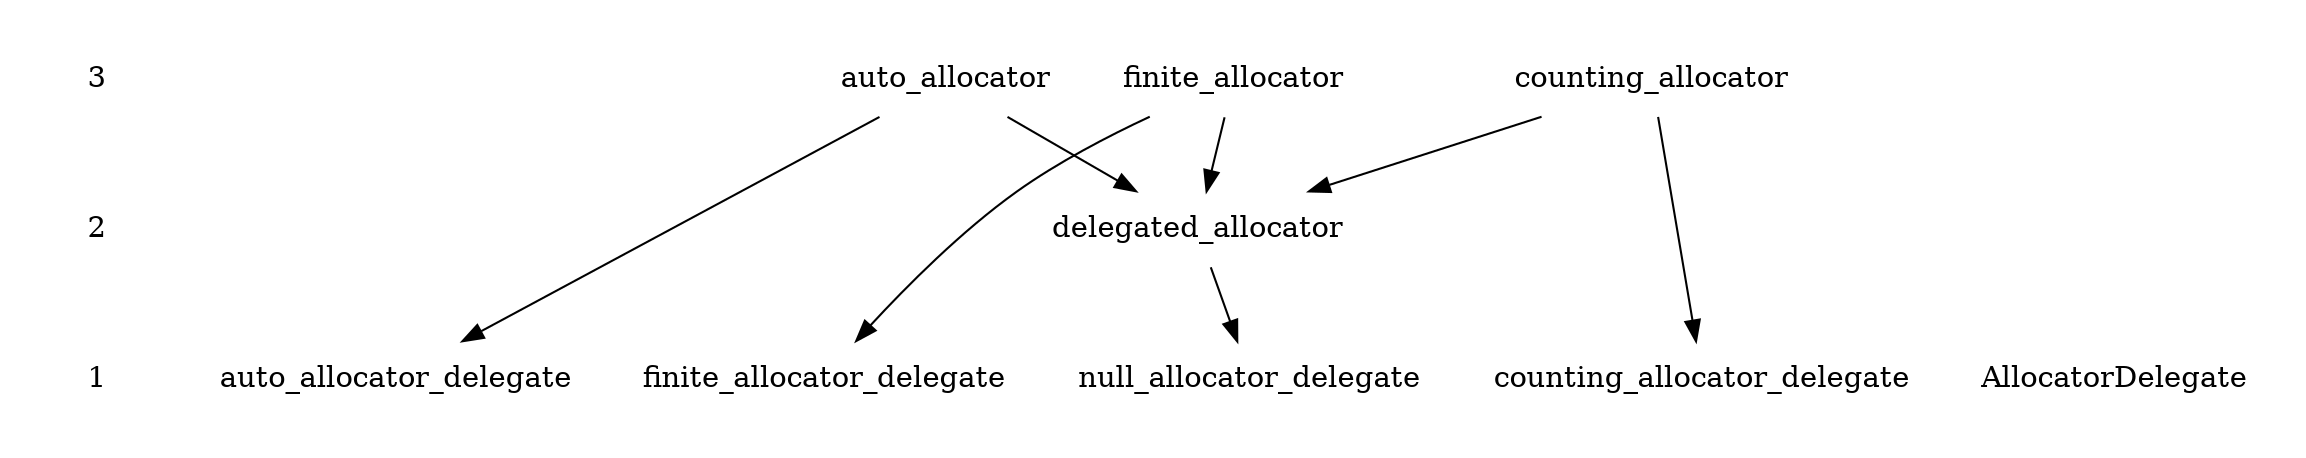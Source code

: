 digraph Levels {
    compound=true;
    fontsize=12;
    node [shape=none];
    style=invis;

    subgraph cluster_legend {
        edge [style=invis];

        3 -> 2 -> 1;
    }

    subgraph cluster_level2 {
             auto_allocator;
           finite_allocator;
        delegated_allocator;
    }

    subgraph cluster_level1 {
                  AllocatorDelegate;
            auto_allocator_delegate;
            null_allocator_delegate;
          finite_allocator_delegate;
        counting_allocator_delegate;
    }

         auto_allocator ->         delegated_allocator;
         auto_allocator ->     auto_allocator_delegate;
       finite_allocator ->         delegated_allocator;
       finite_allocator ->   finite_allocator_delegate;
     counting_allocator ->         delegated_allocator;
     counting_allocator -> counting_allocator_delegate;
    delegated_allocator ->     null_allocator_delegate;     // for testing
}

